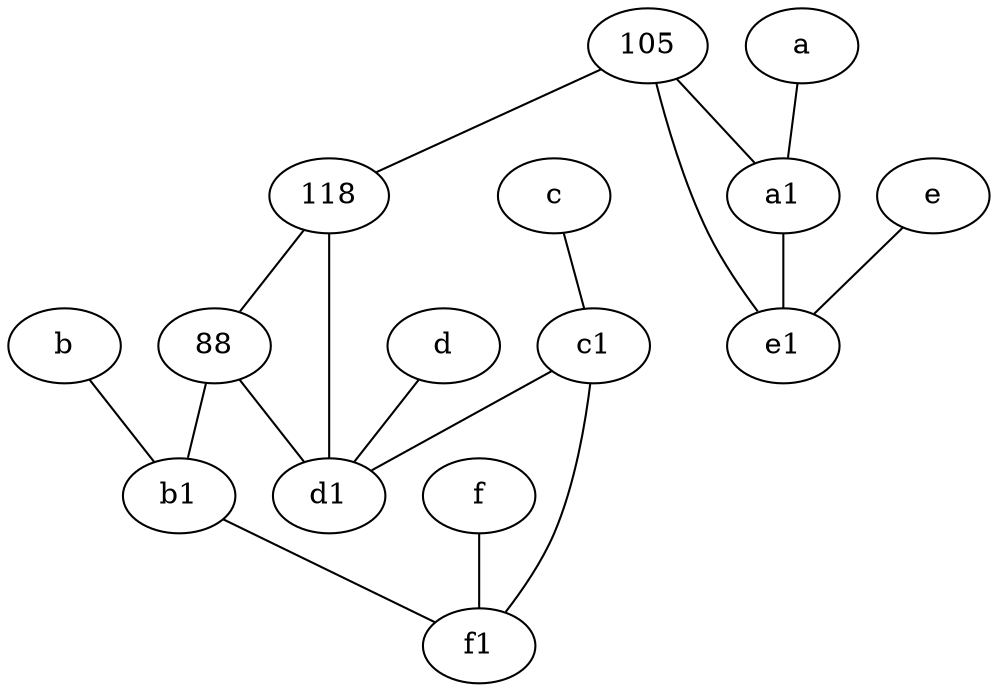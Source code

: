 graph {
	node [labelfontsize=50]
	c [labelfontsize=50 pos="4.5,2!"]
	c1 [labelfontsize=50 pos="4.5,3!"]
	a1 [labelfontsize=50 pos="8,3!"]
	e1 [labelfontsize=50 pos="7,7!"]
	b [labelfontsize=50 pos="10,4!"]
	f1 [labelfontsize=50 pos="3,8!"]
	b1 [labelfontsize=50 pos="9,4!"]
	d [labelfontsize=50 pos="2,5!"]
	88 [labelfontsize=50]
	d1 [labelfontsize=50 pos="3,5!"]
	e [labelfontsize=50 pos="7,9!"]
	118 [labelfontsize=50]
	f [labelfontsize=50 pos="3,9!"]
	105 [labelfontsize=50]
	a [labelfontsize=50 pos="8,2!"]
	105 -- a1
	c1 -- f1
	88 -- d1
	d -- d1
	b -- b1
	c -- c1
	a1 -- e1
	e -- e1
	105 -- e1
	118 -- d1
	118 -- 88
	b1 -- f1
	a -- a1
	c1 -- d1
	88 -- b1
	f -- f1
	105 -- 118
}

